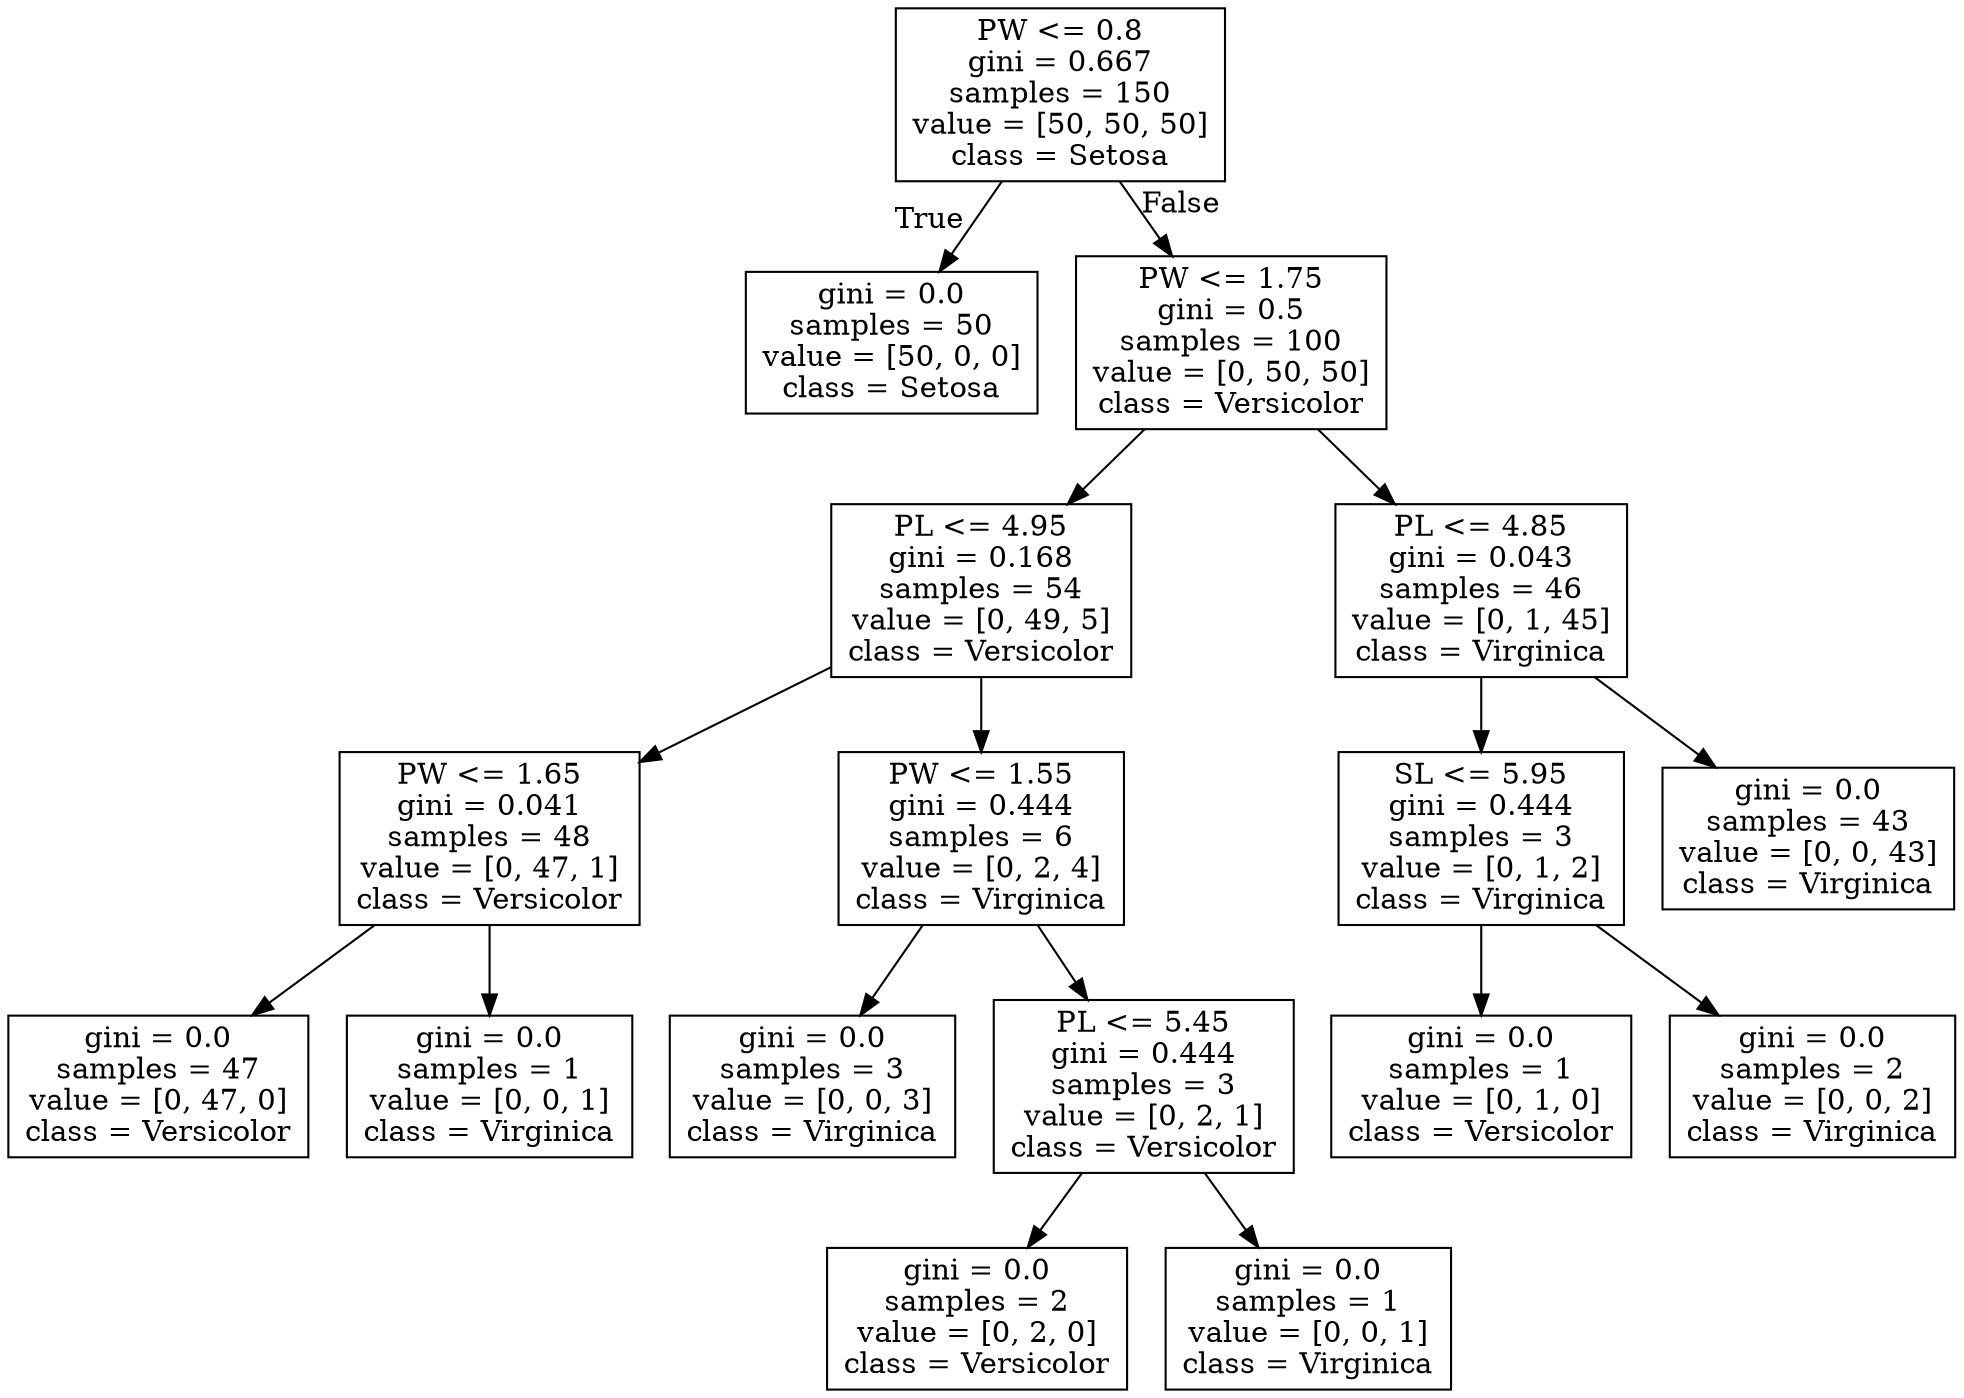 digraph Tree {
node [shape=box] ;
0 [label="PW <= 0.8\ngini = 0.667\nsamples = 150\nvalue = [50, 50, 50]\nclass = Setosa"] ;
1 [label="gini = 0.0\nsamples = 50\nvalue = [50, 0, 0]\nclass = Setosa"] ;
0 -> 1 [labeldistance=2.5, labelangle=45, headlabel="True"] ;
2 [label="PW <= 1.75\ngini = 0.5\nsamples = 100\nvalue = [0, 50, 50]\nclass = Versicolor"] ;
0 -> 2 [labeldistance=2.5, labelangle=-45, headlabel="False"] ;
3 [label="PL <= 4.95\ngini = 0.168\nsamples = 54\nvalue = [0, 49, 5]\nclass = Versicolor"] ;
2 -> 3 ;
4 [label="PW <= 1.65\ngini = 0.041\nsamples = 48\nvalue = [0, 47, 1]\nclass = Versicolor"] ;
3 -> 4 ;
5 [label="gini = 0.0\nsamples = 47\nvalue = [0, 47, 0]\nclass = Versicolor"] ;
4 -> 5 ;
6 [label="gini = 0.0\nsamples = 1\nvalue = [0, 0, 1]\nclass = Virginica"] ;
4 -> 6 ;
7 [label="PW <= 1.55\ngini = 0.444\nsamples = 6\nvalue = [0, 2, 4]\nclass = Virginica"] ;
3 -> 7 ;
8 [label="gini = 0.0\nsamples = 3\nvalue = [0, 0, 3]\nclass = Virginica"] ;
7 -> 8 ;
9 [label="PL <= 5.45\ngini = 0.444\nsamples = 3\nvalue = [0, 2, 1]\nclass = Versicolor"] ;
7 -> 9 ;
10 [label="gini = 0.0\nsamples = 2\nvalue = [0, 2, 0]\nclass = Versicolor"] ;
9 -> 10 ;
11 [label="gini = 0.0\nsamples = 1\nvalue = [0, 0, 1]\nclass = Virginica"] ;
9 -> 11 ;
12 [label="PL <= 4.85\ngini = 0.043\nsamples = 46\nvalue = [0, 1, 45]\nclass = Virginica"] ;
2 -> 12 ;
13 [label="SL <= 5.95\ngini = 0.444\nsamples = 3\nvalue = [0, 1, 2]\nclass = Virginica"] ;
12 -> 13 ;
14 [label="gini = 0.0\nsamples = 1\nvalue = [0, 1, 0]\nclass = Versicolor"] ;
13 -> 14 ;
15 [label="gini = 0.0\nsamples = 2\nvalue = [0, 0, 2]\nclass = Virginica"] ;
13 -> 15 ;
16 [label="gini = 0.0\nsamples = 43\nvalue = [0, 0, 43]\nclass = Virginica"] ;
12 -> 16 ;
}